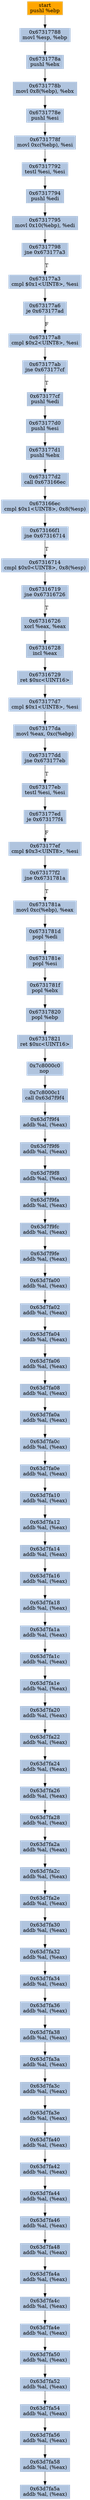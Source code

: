 digraph G {
node[shape=rectangle,style=filled,fillcolor=lightsteelblue,color=lightsteelblue]
bgcolor="transparent"
a0x67317787pushl_ebp[label="start\npushl %ebp",color="lightgrey",fillcolor="orange"];
a0x67317788movl_esp_ebp[label="0x67317788\nmovl %esp, %ebp"];
a0x6731778apushl_ebx[label="0x6731778a\npushl %ebx"];
a0x6731778bmovl_0x8ebp__ebx[label="0x6731778b\nmovl 0x8(%ebp), %ebx"];
a0x6731778epushl_esi[label="0x6731778e\npushl %esi"];
a0x6731778fmovl_0xcebp__esi[label="0x6731778f\nmovl 0xc(%ebp), %esi"];
a0x67317792testl_esi_esi[label="0x67317792\ntestl %esi, %esi"];
a0x67317794pushl_edi[label="0x67317794\npushl %edi"];
a0x67317795movl_0x10ebp__edi[label="0x67317795\nmovl 0x10(%ebp), %edi"];
a0x67317798jne_0x673177a3[label="0x67317798\njne 0x673177a3"];
a0x673177a3cmpl_0x1UINT8_esi[label="0x673177a3\ncmpl $0x1<UINT8>, %esi"];
a0x673177a6je_0x673177ad[label="0x673177a6\nje 0x673177ad"];
a0x673177a8cmpl_0x2UINT8_esi[label="0x673177a8\ncmpl $0x2<UINT8>, %esi"];
a0x673177abjne_0x673177cf[label="0x673177ab\njne 0x673177cf"];
a0x673177cfpushl_edi[label="0x673177cf\npushl %edi"];
a0x673177d0pushl_esi[label="0x673177d0\npushl %esi"];
a0x673177d1pushl_ebx[label="0x673177d1\npushl %ebx"];
a0x673177d2call_0x673166ec[label="0x673177d2\ncall 0x673166ec"];
a0x673166eccmpl_0x1UINT8_0x8esp_[label="0x673166ec\ncmpl $0x1<UINT8>, 0x8(%esp)"];
a0x673166f1jne_0x67316714[label="0x673166f1\njne 0x67316714"];
a0x67316714cmpl_0x0UINT8_0x8esp_[label="0x67316714\ncmpl $0x0<UINT8>, 0x8(%esp)"];
a0x67316719jne_0x67316726[label="0x67316719\njne 0x67316726"];
a0x67316726xorl_eax_eax[label="0x67316726\nxorl %eax, %eax"];
a0x67316728incl_eax[label="0x67316728\nincl %eax"];
a0x67316729ret_0xcUINT16[label="0x67316729\nret $0xc<UINT16>"];
a0x673177d7cmpl_0x1UINT8_esi[label="0x673177d7\ncmpl $0x1<UINT8>, %esi"];
a0x673177damovl_eax_0xcebp_[label="0x673177da\nmovl %eax, 0xc(%ebp)"];
a0x673177ddjne_0x673177eb[label="0x673177dd\njne 0x673177eb"];
a0x673177ebtestl_esi_esi[label="0x673177eb\ntestl %esi, %esi"];
a0x673177edje_0x673177f4[label="0x673177ed\nje 0x673177f4"];
a0x673177efcmpl_0x3UINT8_esi[label="0x673177ef\ncmpl $0x3<UINT8>, %esi"];
a0x673177f2jne_0x6731781a[label="0x673177f2\njne 0x6731781a"];
a0x6731781amovl_0xcebp__eax[label="0x6731781a\nmovl 0xc(%ebp), %eax"];
a0x6731781dpopl_edi[label="0x6731781d\npopl %edi"];
a0x6731781epopl_esi[label="0x6731781e\npopl %esi"];
a0x6731781fpopl_ebx[label="0x6731781f\npopl %ebx"];
a0x67317820popl_ebp[label="0x67317820\npopl %ebp"];
a0x67317821ret_0xcUINT16[label="0x67317821\nret $0xc<UINT16>"];
a0x7c8000c0nop_[label="0x7c8000c0\nnop "];
a0x7c8000c1call_0x63d7f9f4[label="0x7c8000c1\ncall 0x63d7f9f4"];
a0x63d7f9f4addb_al_eax_[label="0x63d7f9f4\naddb %al, (%eax)"];
a0x63d7f9f6addb_al_eax_[label="0x63d7f9f6\naddb %al, (%eax)"];
a0x63d7f9f8addb_al_eax_[label="0x63d7f9f8\naddb %al, (%eax)"];
a0x63d7f9faaddb_al_eax_[label="0x63d7f9fa\naddb %al, (%eax)"];
a0x63d7f9fcaddb_al_eax_[label="0x63d7f9fc\naddb %al, (%eax)"];
a0x63d7f9feaddb_al_eax_[label="0x63d7f9fe\naddb %al, (%eax)"];
a0x63d7fa00addb_al_eax_[label="0x63d7fa00\naddb %al, (%eax)"];
a0x63d7fa02addb_al_eax_[label="0x63d7fa02\naddb %al, (%eax)"];
a0x63d7fa04addb_al_eax_[label="0x63d7fa04\naddb %al, (%eax)"];
a0x63d7fa06addb_al_eax_[label="0x63d7fa06\naddb %al, (%eax)"];
a0x63d7fa08addb_al_eax_[label="0x63d7fa08\naddb %al, (%eax)"];
a0x63d7fa0aaddb_al_eax_[label="0x63d7fa0a\naddb %al, (%eax)"];
a0x63d7fa0caddb_al_eax_[label="0x63d7fa0c\naddb %al, (%eax)"];
a0x63d7fa0eaddb_al_eax_[label="0x63d7fa0e\naddb %al, (%eax)"];
a0x63d7fa10addb_al_eax_[label="0x63d7fa10\naddb %al, (%eax)"];
a0x63d7fa12addb_al_eax_[label="0x63d7fa12\naddb %al, (%eax)"];
a0x63d7fa14addb_al_eax_[label="0x63d7fa14\naddb %al, (%eax)"];
a0x63d7fa16addb_al_eax_[label="0x63d7fa16\naddb %al, (%eax)"];
a0x63d7fa18addb_al_eax_[label="0x63d7fa18\naddb %al, (%eax)"];
a0x63d7fa1aaddb_al_eax_[label="0x63d7fa1a\naddb %al, (%eax)"];
a0x63d7fa1caddb_al_eax_[label="0x63d7fa1c\naddb %al, (%eax)"];
a0x63d7fa1eaddb_al_eax_[label="0x63d7fa1e\naddb %al, (%eax)"];
a0x63d7fa20addb_al_eax_[label="0x63d7fa20\naddb %al, (%eax)"];
a0x63d7fa22addb_al_eax_[label="0x63d7fa22\naddb %al, (%eax)"];
a0x63d7fa24addb_al_eax_[label="0x63d7fa24\naddb %al, (%eax)"];
a0x63d7fa26addb_al_eax_[label="0x63d7fa26\naddb %al, (%eax)"];
a0x63d7fa28addb_al_eax_[label="0x63d7fa28\naddb %al, (%eax)"];
a0x63d7fa2aaddb_al_eax_[label="0x63d7fa2a\naddb %al, (%eax)"];
a0x63d7fa2caddb_al_eax_[label="0x63d7fa2c\naddb %al, (%eax)"];
a0x63d7fa2eaddb_al_eax_[label="0x63d7fa2e\naddb %al, (%eax)"];
a0x63d7fa30addb_al_eax_[label="0x63d7fa30\naddb %al, (%eax)"];
a0x63d7fa32addb_al_eax_[label="0x63d7fa32\naddb %al, (%eax)"];
a0x63d7fa34addb_al_eax_[label="0x63d7fa34\naddb %al, (%eax)"];
a0x63d7fa36addb_al_eax_[label="0x63d7fa36\naddb %al, (%eax)"];
a0x63d7fa38addb_al_eax_[label="0x63d7fa38\naddb %al, (%eax)"];
a0x63d7fa3aaddb_al_eax_[label="0x63d7fa3a\naddb %al, (%eax)"];
a0x63d7fa3caddb_al_eax_[label="0x63d7fa3c\naddb %al, (%eax)"];
a0x63d7fa3eaddb_al_eax_[label="0x63d7fa3e\naddb %al, (%eax)"];
a0x63d7fa40addb_al_eax_[label="0x63d7fa40\naddb %al, (%eax)"];
a0x63d7fa42addb_al_eax_[label="0x63d7fa42\naddb %al, (%eax)"];
a0x63d7fa44addb_al_eax_[label="0x63d7fa44\naddb %al, (%eax)"];
a0x63d7fa46addb_al_eax_[label="0x63d7fa46\naddb %al, (%eax)"];
a0x63d7fa48addb_al_eax_[label="0x63d7fa48\naddb %al, (%eax)"];
a0x63d7fa4aaddb_al_eax_[label="0x63d7fa4a\naddb %al, (%eax)"];
a0x63d7fa4caddb_al_eax_[label="0x63d7fa4c\naddb %al, (%eax)"];
a0x63d7fa4eaddb_al_eax_[label="0x63d7fa4e\naddb %al, (%eax)"];
a0x63d7fa50addb_al_eax_[label="0x63d7fa50\naddb %al, (%eax)"];
a0x63d7fa52addb_al_eax_[label="0x63d7fa52\naddb %al, (%eax)"];
a0x63d7fa54addb_al_eax_[label="0x63d7fa54\naddb %al, (%eax)"];
a0x63d7fa56addb_al_eax_[label="0x63d7fa56\naddb %al, (%eax)"];
a0x63d7fa58addb_al_eax_[label="0x63d7fa58\naddb %al, (%eax)"];
a0x63d7fa5aaddb_al_eax_[label="0x63d7fa5a\naddb %al, (%eax)"];
a0x67317787pushl_ebp -> a0x67317788movl_esp_ebp [color="#000000"];
a0x67317788movl_esp_ebp -> a0x6731778apushl_ebx [color="#000000"];
a0x6731778apushl_ebx -> a0x6731778bmovl_0x8ebp__ebx [color="#000000"];
a0x6731778bmovl_0x8ebp__ebx -> a0x6731778epushl_esi [color="#000000"];
a0x6731778epushl_esi -> a0x6731778fmovl_0xcebp__esi [color="#000000"];
a0x6731778fmovl_0xcebp__esi -> a0x67317792testl_esi_esi [color="#000000"];
a0x67317792testl_esi_esi -> a0x67317794pushl_edi [color="#000000"];
a0x67317794pushl_edi -> a0x67317795movl_0x10ebp__edi [color="#000000"];
a0x67317795movl_0x10ebp__edi -> a0x67317798jne_0x673177a3 [color="#000000"];
a0x67317798jne_0x673177a3 -> a0x673177a3cmpl_0x1UINT8_esi [color="#000000",label="T"];
a0x673177a3cmpl_0x1UINT8_esi -> a0x673177a6je_0x673177ad [color="#000000"];
a0x673177a6je_0x673177ad -> a0x673177a8cmpl_0x2UINT8_esi [color="#000000",label="F"];
a0x673177a8cmpl_0x2UINT8_esi -> a0x673177abjne_0x673177cf [color="#000000"];
a0x673177abjne_0x673177cf -> a0x673177cfpushl_edi [color="#000000",label="T"];
a0x673177cfpushl_edi -> a0x673177d0pushl_esi [color="#000000"];
a0x673177d0pushl_esi -> a0x673177d1pushl_ebx [color="#000000"];
a0x673177d1pushl_ebx -> a0x673177d2call_0x673166ec [color="#000000"];
a0x673177d2call_0x673166ec -> a0x673166eccmpl_0x1UINT8_0x8esp_ [color="#000000"];
a0x673166eccmpl_0x1UINT8_0x8esp_ -> a0x673166f1jne_0x67316714 [color="#000000"];
a0x673166f1jne_0x67316714 -> a0x67316714cmpl_0x0UINT8_0x8esp_ [color="#000000",label="T"];
a0x67316714cmpl_0x0UINT8_0x8esp_ -> a0x67316719jne_0x67316726 [color="#000000"];
a0x67316719jne_0x67316726 -> a0x67316726xorl_eax_eax [color="#000000",label="T"];
a0x67316726xorl_eax_eax -> a0x67316728incl_eax [color="#000000"];
a0x67316728incl_eax -> a0x67316729ret_0xcUINT16 [color="#000000"];
a0x67316729ret_0xcUINT16 -> a0x673177d7cmpl_0x1UINT8_esi [color="#000000"];
a0x673177d7cmpl_0x1UINT8_esi -> a0x673177damovl_eax_0xcebp_ [color="#000000"];
a0x673177damovl_eax_0xcebp_ -> a0x673177ddjne_0x673177eb [color="#000000"];
a0x673177ddjne_0x673177eb -> a0x673177ebtestl_esi_esi [color="#000000",label="T"];
a0x673177ebtestl_esi_esi -> a0x673177edje_0x673177f4 [color="#000000"];
a0x673177edje_0x673177f4 -> a0x673177efcmpl_0x3UINT8_esi [color="#000000",label="F"];
a0x673177efcmpl_0x3UINT8_esi -> a0x673177f2jne_0x6731781a [color="#000000"];
a0x673177f2jne_0x6731781a -> a0x6731781amovl_0xcebp__eax [color="#000000",label="T"];
a0x6731781amovl_0xcebp__eax -> a0x6731781dpopl_edi [color="#000000"];
a0x6731781dpopl_edi -> a0x6731781epopl_esi [color="#000000"];
a0x6731781epopl_esi -> a0x6731781fpopl_ebx [color="#000000"];
a0x6731781fpopl_ebx -> a0x67317820popl_ebp [color="#000000"];
a0x67317820popl_ebp -> a0x67317821ret_0xcUINT16 [color="#000000"];
a0x67317821ret_0xcUINT16 -> a0x7c8000c0nop_ [color="#000000"];
a0x7c8000c0nop_ -> a0x7c8000c1call_0x63d7f9f4 [color="#000000"];
a0x7c8000c1call_0x63d7f9f4 -> a0x63d7f9f4addb_al_eax_ [color="#000000"];
a0x63d7f9f4addb_al_eax_ -> a0x63d7f9f6addb_al_eax_ [color="#000000"];
a0x63d7f9f6addb_al_eax_ -> a0x63d7f9f8addb_al_eax_ [color="#000000"];
a0x63d7f9f8addb_al_eax_ -> a0x63d7f9faaddb_al_eax_ [color="#000000"];
a0x63d7f9faaddb_al_eax_ -> a0x63d7f9fcaddb_al_eax_ [color="#000000"];
a0x63d7f9fcaddb_al_eax_ -> a0x63d7f9feaddb_al_eax_ [color="#000000"];
a0x63d7f9feaddb_al_eax_ -> a0x63d7fa00addb_al_eax_ [color="#000000"];
a0x63d7fa00addb_al_eax_ -> a0x63d7fa02addb_al_eax_ [color="#000000"];
a0x63d7fa02addb_al_eax_ -> a0x63d7fa04addb_al_eax_ [color="#000000"];
a0x63d7fa04addb_al_eax_ -> a0x63d7fa06addb_al_eax_ [color="#000000"];
a0x63d7fa06addb_al_eax_ -> a0x63d7fa08addb_al_eax_ [color="#000000"];
a0x63d7fa08addb_al_eax_ -> a0x63d7fa0aaddb_al_eax_ [color="#000000"];
a0x63d7fa0aaddb_al_eax_ -> a0x63d7fa0caddb_al_eax_ [color="#000000"];
a0x63d7fa0caddb_al_eax_ -> a0x63d7fa0eaddb_al_eax_ [color="#000000"];
a0x63d7fa0eaddb_al_eax_ -> a0x63d7fa10addb_al_eax_ [color="#000000"];
a0x63d7fa10addb_al_eax_ -> a0x63d7fa12addb_al_eax_ [color="#000000"];
a0x63d7fa12addb_al_eax_ -> a0x63d7fa14addb_al_eax_ [color="#000000"];
a0x63d7fa14addb_al_eax_ -> a0x63d7fa16addb_al_eax_ [color="#000000"];
a0x63d7fa16addb_al_eax_ -> a0x63d7fa18addb_al_eax_ [color="#000000"];
a0x63d7fa18addb_al_eax_ -> a0x63d7fa1aaddb_al_eax_ [color="#000000"];
a0x63d7fa1aaddb_al_eax_ -> a0x63d7fa1caddb_al_eax_ [color="#000000"];
a0x63d7fa1caddb_al_eax_ -> a0x63d7fa1eaddb_al_eax_ [color="#000000"];
a0x63d7fa1eaddb_al_eax_ -> a0x63d7fa20addb_al_eax_ [color="#000000"];
a0x63d7fa20addb_al_eax_ -> a0x63d7fa22addb_al_eax_ [color="#000000"];
a0x63d7fa22addb_al_eax_ -> a0x63d7fa24addb_al_eax_ [color="#000000"];
a0x63d7fa24addb_al_eax_ -> a0x63d7fa26addb_al_eax_ [color="#000000"];
a0x63d7fa26addb_al_eax_ -> a0x63d7fa28addb_al_eax_ [color="#000000"];
a0x63d7fa28addb_al_eax_ -> a0x63d7fa2aaddb_al_eax_ [color="#000000"];
a0x63d7fa2aaddb_al_eax_ -> a0x63d7fa2caddb_al_eax_ [color="#000000"];
a0x63d7fa2caddb_al_eax_ -> a0x63d7fa2eaddb_al_eax_ [color="#000000"];
a0x63d7fa2eaddb_al_eax_ -> a0x63d7fa30addb_al_eax_ [color="#000000"];
a0x63d7fa30addb_al_eax_ -> a0x63d7fa32addb_al_eax_ [color="#000000"];
a0x63d7fa32addb_al_eax_ -> a0x63d7fa34addb_al_eax_ [color="#000000"];
a0x63d7fa34addb_al_eax_ -> a0x63d7fa36addb_al_eax_ [color="#000000"];
a0x63d7fa36addb_al_eax_ -> a0x63d7fa38addb_al_eax_ [color="#000000"];
a0x63d7fa38addb_al_eax_ -> a0x63d7fa3aaddb_al_eax_ [color="#000000"];
a0x63d7fa3aaddb_al_eax_ -> a0x63d7fa3caddb_al_eax_ [color="#000000"];
a0x63d7fa3caddb_al_eax_ -> a0x63d7fa3eaddb_al_eax_ [color="#000000"];
a0x63d7fa3eaddb_al_eax_ -> a0x63d7fa40addb_al_eax_ [color="#000000"];
a0x63d7fa40addb_al_eax_ -> a0x63d7fa42addb_al_eax_ [color="#000000"];
a0x63d7fa42addb_al_eax_ -> a0x63d7fa44addb_al_eax_ [color="#000000"];
a0x63d7fa44addb_al_eax_ -> a0x63d7fa46addb_al_eax_ [color="#000000"];
a0x63d7fa46addb_al_eax_ -> a0x63d7fa48addb_al_eax_ [color="#000000"];
a0x63d7fa48addb_al_eax_ -> a0x63d7fa4aaddb_al_eax_ [color="#000000"];
a0x63d7fa4aaddb_al_eax_ -> a0x63d7fa4caddb_al_eax_ [color="#000000"];
a0x63d7fa4caddb_al_eax_ -> a0x63d7fa4eaddb_al_eax_ [color="#000000"];
a0x63d7fa4eaddb_al_eax_ -> a0x63d7fa50addb_al_eax_ [color="#000000"];
a0x63d7fa50addb_al_eax_ -> a0x63d7fa52addb_al_eax_ [color="#000000"];
a0x63d7fa52addb_al_eax_ -> a0x63d7fa54addb_al_eax_ [color="#000000"];
a0x63d7fa54addb_al_eax_ -> a0x63d7fa56addb_al_eax_ [color="#000000"];
a0x63d7fa56addb_al_eax_ -> a0x63d7fa58addb_al_eax_ [color="#000000"];
a0x63d7fa58addb_al_eax_ -> a0x63d7fa5aaddb_al_eax_ [color="#000000"];
}
